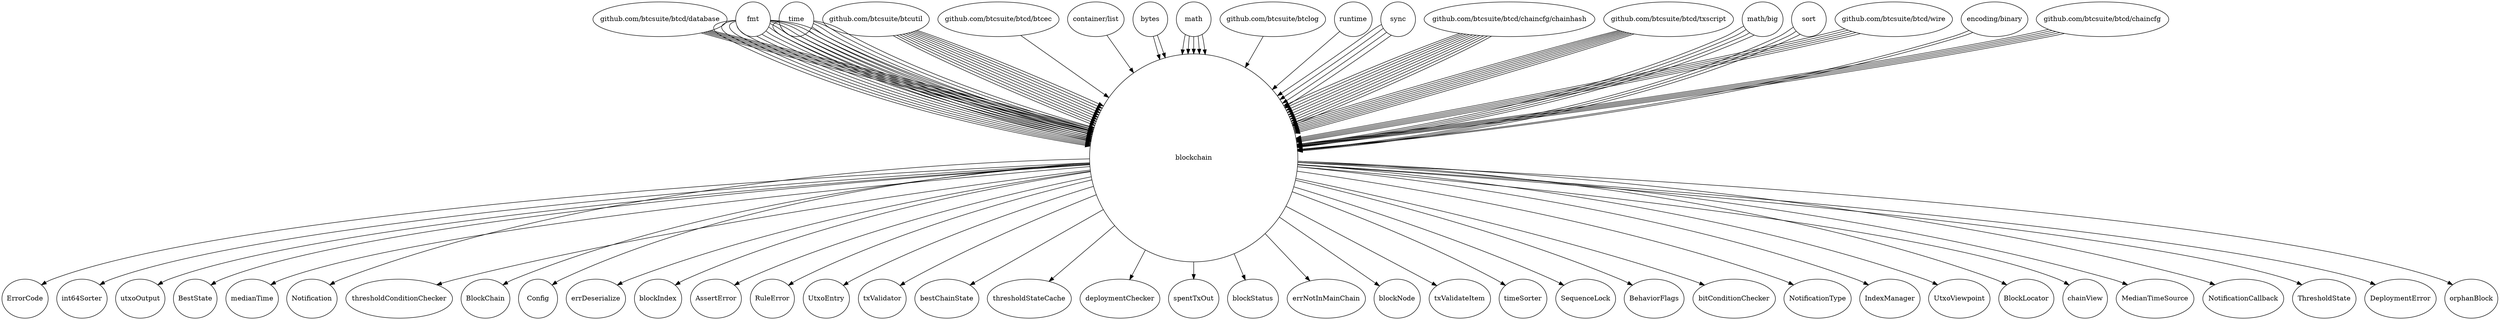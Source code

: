 digraph graphname {
842440466144 [width=1] [height=1] [label="github.com/btcsuite/btcd/database"];
81640 [width=1.1284581414653863] [height=1.1284581414653863] [label="ErrorCode"];
119088 [width=1.1284581414653863] [height=1.1284581414653863] [label="int64Sorter"];
171338 [width=1.1284581414653863] [height=1.1284581414653863] [label="utxoOutput"];
842440466080 [width=1] [height=1] [label="fmt"];
254193 [width=1.1284581414653863] [height=1.1284581414653863] [label="BestState"];
119946 [width=1.1284581414653863] [height=1.1284581414653863] [label="medianTime"];
194026 [width=1.1284581414653863] [height=1.1284581414653863] [label="Notification"];
159399 [width=1.1284581414653863] [height=1.1284581414653863] [label="thresholdConditionChecker"];
842440466304 [width=1] [height=1] [label="time"];
255409 [width=1.1284581414653863] [height=1.1284581414653863] [label="BlockChain"];
305995 [width=1.1284581414653863] [height=1.1284581414653863] [label="Config"];
21330 [width=1.1284581414653863] [height=1.1284581414653863] [label="errDeserialize"];
100103 [width=1.1284581414653863] [height=1.1284581414653863] [label="blockIndex"];
81390 [width=1.1284581414653863] [height=1.1284581414653863] [label="AssertError"];
91481 [width=1.1284581414653863] [height=1.1284581414653863] [label="RuleError"];
172172 [width=1.1284581414653863] [height=1.1284581414653863] [label="UtxoEntry"];
312115 [width=1.1284581414653863] [height=1.1284581414653863] [label="txValidator"];
842440466176 [width=1] [height=1] [label="github.com/btcsuite/btcutil"];
842440581248 [width=1] [height=1] [label="github.com/btcsuite/btcd/btcec"];
842440581120 [width=1] [height=1] [label="container/list"];
842440581184 [width=1] [height=1] [label="bytes"];
56000 [width=1.1284581414653863] [height=1.1284581414653863] [label="bestChainState"];
160477 [width=1.1284581414653863] [height=1.1284581414653863] [label="thresholdStateCache"];
325922 [width=1.1284581414653863] [height=1.1284581414653863] [label="deploymentChecker"];
842440581312 [width=1] [height=1] [label="math"];
26468 [width=1.1284581414653863] [height=1.1284581414653863] [label="spentTxOut"];
92381 [width=1.1284581414653863] [height=1.1284581414653863] [label="blockStatus"];
842440581280 [width=1] [height=1] [label="github.com/btcsuite/btclog"];
20918 [width=1.1284581414653863] [height=1.1284581414653863] [label="errNotInMainChain"];
94076 [width=1.1284581414653863] [height=1.1284581414653863] [label="blockNode"];
842440581344 [width=1] [height=1] [label="runtime"];
842440466272 [width=1] [height=1] [label="sync"];
311777 [width=1.1284581414653863] [height=1.1284581414653863] [label="txValidateItem"];
169621 [width=1.1284581414653863] [height=1.1284581414653863] [label="timeSorter"];
842440466368 [width=1] [height=1] [label="github.com/btcsuite/btcd/chaincfg/chainhash"];
842440581152 [width=1] [height=1] [label="github.com/btcsuite/btcd/txscript"];
264852 [width=1.1284581414653863] [height=1.1284581414653863] [label="SequenceLock"];
195409 [width=1.1284581414653863] [height=1.1284581414653863] [label="BehaviorFlags"];
323005 [width=1.1284581414653863] [height=1.1284581414653863] [label="bitConditionChecker"];
842440466208 [width=1] [height=1] [label="math/big"];
192416 [width=1.1284581414653863] [height=1.1284581414653863] [label="NotificationType"];
842440466240 [width=1] [height=1] [label="sort"];
305215 [width=1.1284581414653863] [height=1.1284581414653863] [label="IndexManager"];
176739 [width=1.1284581414653863] [height=1.1284581414653863] [label="UtxoViewpoint"];
253396 [width=1.1284581414653863] [height=1.1284581414653863] [label="BlockLocator"];
104718 [width=1.1284581414653863] [height=1.1284581414653863] [label="chainView"];
118475 [width=1.1284581414653863] [height=1.1284581414653863] [label="MedianTimeSource"];
192559 [width=1.1284581414653863] [height=1.1284581414653863] [label="NotificationCallback"];
157523 [width=1.1284581414653863] [height=1.1284581414653863] [label="ThresholdState"];
842440466400 [width=1] [height=1] [label="github.com/btcsuite/btcd/wire"];
842440581216 [width=1] [height=1] [label="encoding/binary"];
80999 [width=1.1284581414653863] [height=1.1284581414653863] [label="DeploymentError"];
842440466048 [width=6] [height=6] [label="blockchain"];
842440466336 [width=1] [height=1] [label="github.com/btcsuite/btcd/chaincfg"];
253597 [width=1.1284581414653863] [height=1.1284581414653863] [label="orphanBlock"];
"842440466080" -> "842440466048";
"842440466144" -> "842440466048";
"842440466176" -> "842440466048";
"842440466208" -> "842440466048";
"842440466240" -> "842440466048";
"842440466272" -> "842440466048";
"842440466304" -> "842440466048";
"842440466336" -> "842440466048";
"842440466368" -> "842440466048";
"842440466144" -> "842440466048";
"842440466400" -> "842440466048";
"842440466048" -> "92381";
"842440466048" -> "94076";
"842440466048" -> "100103";
"842440581120" -> "842440466048";
"842440466080" -> "842440466048";
"842440466272" -> "842440466048";
"842440466304" -> "842440466048";
"842440466336" -> "842440466048";
"842440466368" -> "842440466048";
"842440466144" -> "842440466048";
"842440581152" -> "842440466048";
"842440466400" -> "842440466048";
"842440466176" -> "842440466048";
"842440466048" -> "253396";
"842440466048" -> "253597";
"842440466048" -> "254193";
"842440466048" -> "255409";
"842440466048" -> "264852";
"842440466048" -> "305215";
"842440466048" -> "305995";
"842440581184" -> "842440466048";
"842440581216" -> "842440466048";
"842440466080" -> "842440466048";
"842440466208" -> "842440466048";
"842440466240" -> "842440466048";
"842440466304" -> "842440466048";
"842440466368" -> "842440466048";
"842440466144" -> "842440466048";
"842440466400" -> "842440466048";
"842440466176" -> "842440466048";
"842440466048" -> "20918";
"842440466048" -> "21330";
"842440466048" -> "26468";
"842440466048" -> "56000";
"842440466272" -> "842440466048";
"842440466048" -> "104718";
"842440466080" -> "842440466048";
"842440466304" -> "842440466048";
"842440466336" -> "842440466048";
"842440466368" -> "842440466048";
"842440581152" -> "842440466048";
"842440466176" -> "842440466048";
"842440581248" -> "842440466048";
"842440581152" -> "842440466048";
"842440466208" -> "842440466048";
"842440466304" -> "842440466048";
"842440466368" -> "842440466048";
"842440466080" -> "842440466048";
"842440466048" -> "80999";
"842440466048" -> "81390";
"842440466048" -> "81640";
"842440466048" -> "91481";
"842440581280" -> "842440466048";
"842440581312" -> "842440466048";
"842440466240" -> "842440466048";
"842440466272" -> "842440466048";
"842440466304" -> "842440466048";
"842440466048" -> "118475";
"842440466048" -> "119088";
"842440466048" -> "119946";
"842440581184" -> "842440466048";
"842440466080" -> "842440466048";
"842440581312" -> "842440466048";
"842440466368" -> "842440466048";
"842440581152" -> "842440466048";
"842440466176" -> "842440466048";
"842440466080" -> "842440466048";
"842440466048" -> "192416";
"842440466048" -> "192559";
"842440466048" -> "194026";
"842440466080" -> "842440466048";
"842440466304" -> "842440466048";
"842440466368" -> "842440466048";
"842440466144" -> "842440466048";
"842440466176" -> "842440466048";
"842440466048" -> "195409";
"842440466080" -> "842440466048";
"842440581312" -> "842440466048";
"842440581344" -> "842440466048";
"842440466304" -> "842440466048";
"842440581152" -> "842440466048";
"842440466400" -> "842440466048";
"842440466176" -> "842440466048";
"842440466048" -> "311777";
"842440466048" -> "312115";
"842440466080" -> "842440466048";
"842440466368" -> "842440466048";
"842440466048" -> "157523";
"842440466048" -> "159399";
"842440466048" -> "160477";
"842440466048" -> "169621";
"842440466080" -> "842440466048";
"842440466368" -> "842440466048";
"842440466144" -> "842440466048";
"842440581152" -> "842440466048";
"842440466176" -> "842440466048";
"842440466048" -> "171338";
"842440466048" -> "172172";
"842440466048" -> "176739";
"842440581216" -> "842440466048";
"842440466080" -> "842440466048";
"842440581312" -> "842440466048";
"842440466208" -> "842440466048";
"842440466304" -> "842440466048";
"842440466336" -> "842440466048";
"842440466368" -> "842440466048";
"842440581152" -> "842440466048";
"842440466400" -> "842440466048";
"842440466176" -> "842440466048";
"842440581312" -> "842440466048";
"842440466336" -> "842440466048";
"842440466048" -> "323005";
"842440466048" -> "325922";
"842440466080" -> "842440466048";
"842440581152" -> "842440466048";
"842440466176" -> "842440466048";
}
